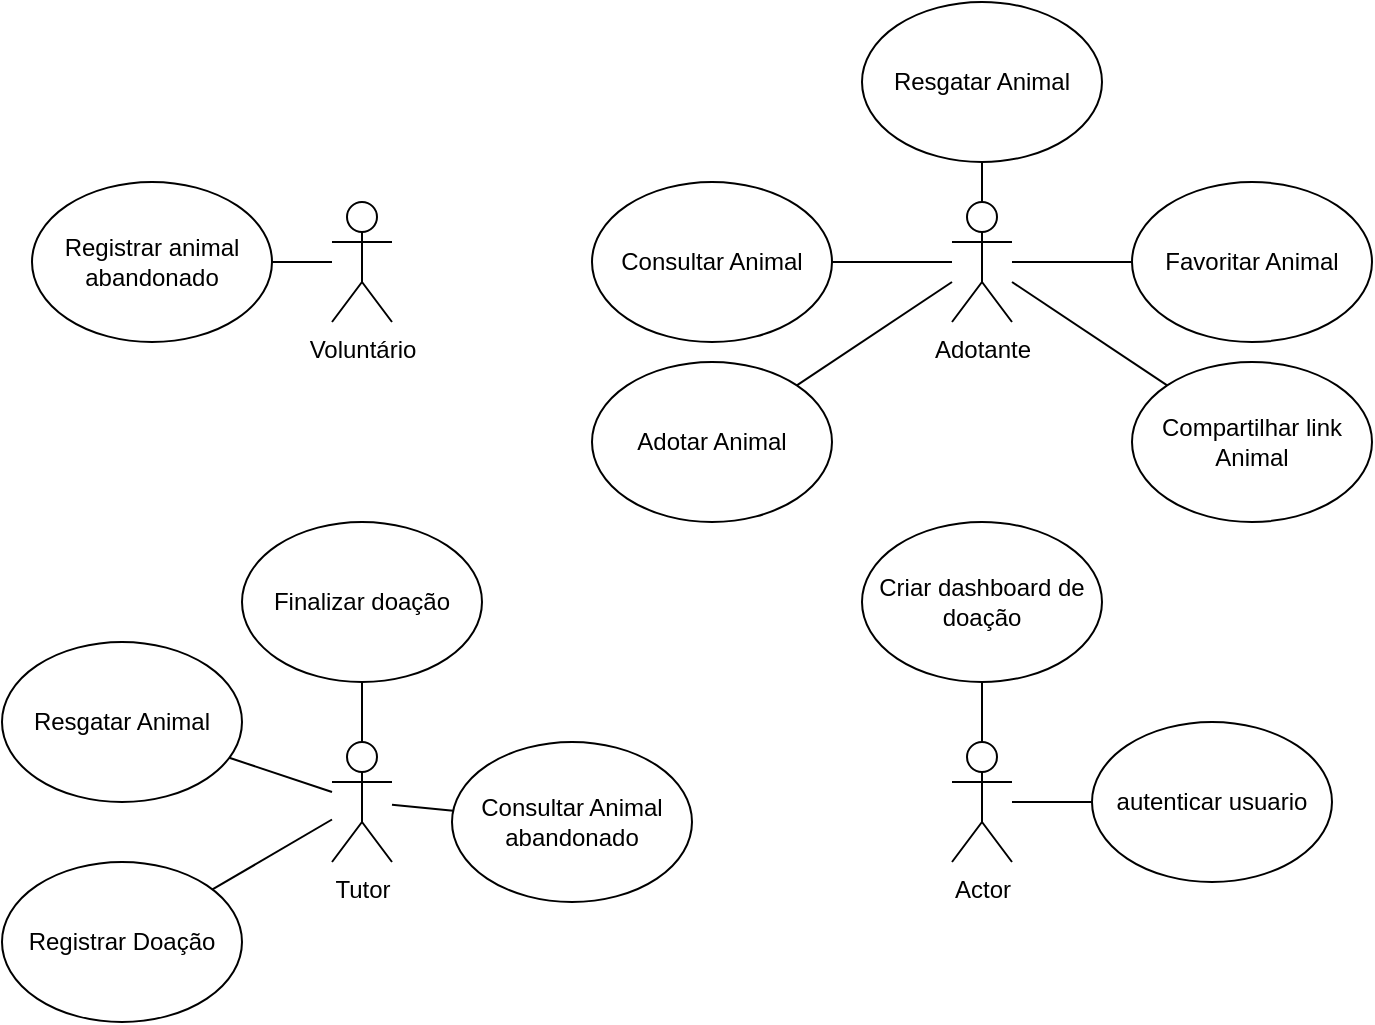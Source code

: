 <mxfile version="24.7.14">
  <diagram name="Página-1" id="UZJUa2alxurfmSEgPwZ5">
    <mxGraphModel dx="822" dy="618" grid="0" gridSize="10" guides="1" tooltips="1" connect="1" arrows="1" fold="1" page="0" pageScale="1" pageWidth="1169" pageHeight="1654" math="0" shadow="0">
      <root>
        <mxCell id="0" />
        <mxCell id="1" parent="0" />
        <mxCell id="mdzmZsSMi9n9c2dEPzLq-1" value="Voluntário" style="shape=umlActor;verticalLabelPosition=bottom;verticalAlign=top;html=1;outlineConnect=0;" vertex="1" parent="1">
          <mxGeometry x="570" y="290" width="30" height="60" as="geometry" />
        </mxCell>
        <mxCell id="mdzmZsSMi9n9c2dEPzLq-2" value="Registrar animal abandonado" style="ellipse;whiteSpace=wrap;html=1;" vertex="1" parent="1">
          <mxGeometry x="420" y="280" width="120" height="80" as="geometry" />
        </mxCell>
        <mxCell id="mdzmZsSMi9n9c2dEPzLq-3" value="" style="endArrow=none;html=1;rounded=0;" edge="1" parent="1" source="mdzmZsSMi9n9c2dEPzLq-1" target="mdzmZsSMi9n9c2dEPzLq-2">
          <mxGeometry width="50" height="50" relative="1" as="geometry">
            <mxPoint x="570" y="390" as="sourcePoint" />
            <mxPoint x="620" y="340" as="targetPoint" />
          </mxGeometry>
        </mxCell>
        <mxCell id="mdzmZsSMi9n9c2dEPzLq-4" value="Adotante" style="shape=umlActor;verticalLabelPosition=bottom;verticalAlign=top;html=1;outlineConnect=0;" vertex="1" parent="1">
          <mxGeometry x="880" y="290" width="30" height="60" as="geometry" />
        </mxCell>
        <mxCell id="mdzmZsSMi9n9c2dEPzLq-5" value="Resgatar Animal" style="ellipse;whiteSpace=wrap;html=1;" vertex="1" parent="1">
          <mxGeometry x="835" y="190" width="120" height="80" as="geometry" />
        </mxCell>
        <mxCell id="mdzmZsSMi9n9c2dEPzLq-6" value="Favoritar Animal" style="ellipse;whiteSpace=wrap;html=1;" vertex="1" parent="1">
          <mxGeometry x="970" y="280" width="120" height="80" as="geometry" />
        </mxCell>
        <mxCell id="mdzmZsSMi9n9c2dEPzLq-7" value="Compartilhar link Animal" style="ellipse;whiteSpace=wrap;html=1;" vertex="1" parent="1">
          <mxGeometry x="970" y="370" width="120" height="80" as="geometry" />
        </mxCell>
        <mxCell id="mdzmZsSMi9n9c2dEPzLq-8" value="Consultar Animal" style="ellipse;whiteSpace=wrap;html=1;" vertex="1" parent="1">
          <mxGeometry x="700" y="280" width="120" height="80" as="geometry" />
        </mxCell>
        <mxCell id="mdzmZsSMi9n9c2dEPzLq-9" value="Adotar Animal" style="ellipse;whiteSpace=wrap;html=1;" vertex="1" parent="1">
          <mxGeometry x="700" y="370" width="120" height="80" as="geometry" />
        </mxCell>
        <mxCell id="mdzmZsSMi9n9c2dEPzLq-10" value="" style="endArrow=none;html=1;rounded=0;" edge="1" parent="1" source="mdzmZsSMi9n9c2dEPzLq-5" target="mdzmZsSMi9n9c2dEPzLq-4">
          <mxGeometry width="50" height="50" relative="1" as="geometry">
            <mxPoint x="1050" y="390" as="sourcePoint" />
            <mxPoint x="1100" y="340" as="targetPoint" />
          </mxGeometry>
        </mxCell>
        <mxCell id="mdzmZsSMi9n9c2dEPzLq-11" value="" style="endArrow=none;html=1;rounded=0;" edge="1" parent="1" source="mdzmZsSMi9n9c2dEPzLq-7" target="mdzmZsSMi9n9c2dEPzLq-4">
          <mxGeometry width="50" height="50" relative="1" as="geometry">
            <mxPoint x="1050" y="390" as="sourcePoint" />
            <mxPoint x="1100" y="340" as="targetPoint" />
          </mxGeometry>
        </mxCell>
        <mxCell id="mdzmZsSMi9n9c2dEPzLq-12" value="" style="endArrow=none;html=1;rounded=0;" edge="1" parent="1" source="mdzmZsSMi9n9c2dEPzLq-9" target="mdzmZsSMi9n9c2dEPzLq-4">
          <mxGeometry width="50" height="50" relative="1" as="geometry">
            <mxPoint x="1050" y="390" as="sourcePoint" />
            <mxPoint x="1100" y="340" as="targetPoint" />
          </mxGeometry>
        </mxCell>
        <mxCell id="mdzmZsSMi9n9c2dEPzLq-13" value="" style="endArrow=none;html=1;rounded=0;" edge="1" parent="1" source="mdzmZsSMi9n9c2dEPzLq-6" target="mdzmZsSMi9n9c2dEPzLq-4">
          <mxGeometry width="50" height="50" relative="1" as="geometry">
            <mxPoint x="1050" y="390" as="sourcePoint" />
            <mxPoint x="1100" y="340" as="targetPoint" />
          </mxGeometry>
        </mxCell>
        <mxCell id="mdzmZsSMi9n9c2dEPzLq-14" value="" style="endArrow=none;html=1;rounded=0;" edge="1" parent="1" source="mdzmZsSMi9n9c2dEPzLq-8" target="mdzmZsSMi9n9c2dEPzLq-4">
          <mxGeometry width="50" height="50" relative="1" as="geometry">
            <mxPoint x="1050" y="390" as="sourcePoint" />
            <mxPoint x="1100" y="340" as="targetPoint" />
          </mxGeometry>
        </mxCell>
        <mxCell id="mdzmZsSMi9n9c2dEPzLq-16" value="Tutor" style="shape=umlActor;verticalLabelPosition=bottom;verticalAlign=top;html=1;outlineConnect=0;" vertex="1" parent="1">
          <mxGeometry x="570" y="560" width="30" height="60" as="geometry" />
        </mxCell>
        <mxCell id="mdzmZsSMi9n9c2dEPzLq-18" value="Finalizar doação" style="ellipse;whiteSpace=wrap;html=1;" vertex="1" parent="1">
          <mxGeometry x="525" y="450" width="120" height="80" as="geometry" />
        </mxCell>
        <mxCell id="mdzmZsSMi9n9c2dEPzLq-19" value="Resgatar Animal" style="ellipse;whiteSpace=wrap;html=1;" vertex="1" parent="1">
          <mxGeometry x="405" y="510" width="120" height="80" as="geometry" />
        </mxCell>
        <mxCell id="mdzmZsSMi9n9c2dEPzLq-20" value="Registrar Doação" style="ellipse;whiteSpace=wrap;html=1;" vertex="1" parent="1">
          <mxGeometry x="405" y="620" width="120" height="80" as="geometry" />
        </mxCell>
        <mxCell id="mdzmZsSMi9n9c2dEPzLq-21" value="Consultar Animal abandonado" style="ellipse;whiteSpace=wrap;html=1;" vertex="1" parent="1">
          <mxGeometry x="630" y="560" width="120" height="80" as="geometry" />
        </mxCell>
        <mxCell id="mdzmZsSMi9n9c2dEPzLq-22" value="" style="endArrow=none;html=1;rounded=0;" edge="1" parent="1" source="mdzmZsSMi9n9c2dEPzLq-18" target="mdzmZsSMi9n9c2dEPzLq-16">
          <mxGeometry width="50" height="50" relative="1" as="geometry">
            <mxPoint x="670" y="530" as="sourcePoint" />
            <mxPoint x="720" y="480" as="targetPoint" />
          </mxGeometry>
        </mxCell>
        <mxCell id="mdzmZsSMi9n9c2dEPzLq-23" value="" style="endArrow=none;html=1;rounded=0;" edge="1" parent="1" source="mdzmZsSMi9n9c2dEPzLq-19" target="mdzmZsSMi9n9c2dEPzLq-16">
          <mxGeometry width="50" height="50" relative="1" as="geometry">
            <mxPoint x="670" y="530" as="sourcePoint" />
            <mxPoint x="720" y="480" as="targetPoint" />
          </mxGeometry>
        </mxCell>
        <mxCell id="mdzmZsSMi9n9c2dEPzLq-24" value="" style="endArrow=none;html=1;rounded=0;" edge="1" parent="1" source="mdzmZsSMi9n9c2dEPzLq-20" target="mdzmZsSMi9n9c2dEPzLq-16">
          <mxGeometry width="50" height="50" relative="1" as="geometry">
            <mxPoint x="670" y="530" as="sourcePoint" />
            <mxPoint x="720" y="480" as="targetPoint" />
          </mxGeometry>
        </mxCell>
        <mxCell id="mdzmZsSMi9n9c2dEPzLq-25" value="" style="endArrow=none;html=1;rounded=0;" edge="1" parent="1" source="mdzmZsSMi9n9c2dEPzLq-21" target="mdzmZsSMi9n9c2dEPzLq-16">
          <mxGeometry width="50" height="50" relative="1" as="geometry">
            <mxPoint x="670" y="530" as="sourcePoint" />
            <mxPoint x="720" y="480" as="targetPoint" />
          </mxGeometry>
        </mxCell>
        <mxCell id="mdzmZsSMi9n9c2dEPzLq-26" value="Actor" style="shape=umlActor;verticalLabelPosition=bottom;verticalAlign=top;html=1;outlineConnect=0;" vertex="1" parent="1">
          <mxGeometry x="880" y="560" width="30" height="60" as="geometry" />
        </mxCell>
        <mxCell id="mdzmZsSMi9n9c2dEPzLq-27" value="Criar dashboard de doação" style="ellipse;whiteSpace=wrap;html=1;" vertex="1" parent="1">
          <mxGeometry x="835" y="450" width="120" height="80" as="geometry" />
        </mxCell>
        <mxCell id="mdzmZsSMi9n9c2dEPzLq-28" value="autenticar usuario" style="ellipse;whiteSpace=wrap;html=1;" vertex="1" parent="1">
          <mxGeometry x="950" y="550" width="120" height="80" as="geometry" />
        </mxCell>
        <mxCell id="mdzmZsSMi9n9c2dEPzLq-29" value="" style="endArrow=none;html=1;rounded=0;" edge="1" parent="1" source="mdzmZsSMi9n9c2dEPzLq-27" target="mdzmZsSMi9n9c2dEPzLq-26">
          <mxGeometry width="50" height="50" relative="1" as="geometry">
            <mxPoint x="670" y="530" as="sourcePoint" />
            <mxPoint x="720" y="480" as="targetPoint" />
          </mxGeometry>
        </mxCell>
        <mxCell id="mdzmZsSMi9n9c2dEPzLq-30" value="" style="endArrow=none;html=1;rounded=0;" edge="1" parent="1" source="mdzmZsSMi9n9c2dEPzLq-28" target="mdzmZsSMi9n9c2dEPzLq-26">
          <mxGeometry width="50" height="50" relative="1" as="geometry">
            <mxPoint x="670" y="530" as="sourcePoint" />
            <mxPoint x="720" y="480" as="targetPoint" />
          </mxGeometry>
        </mxCell>
      </root>
    </mxGraphModel>
  </diagram>
</mxfile>
